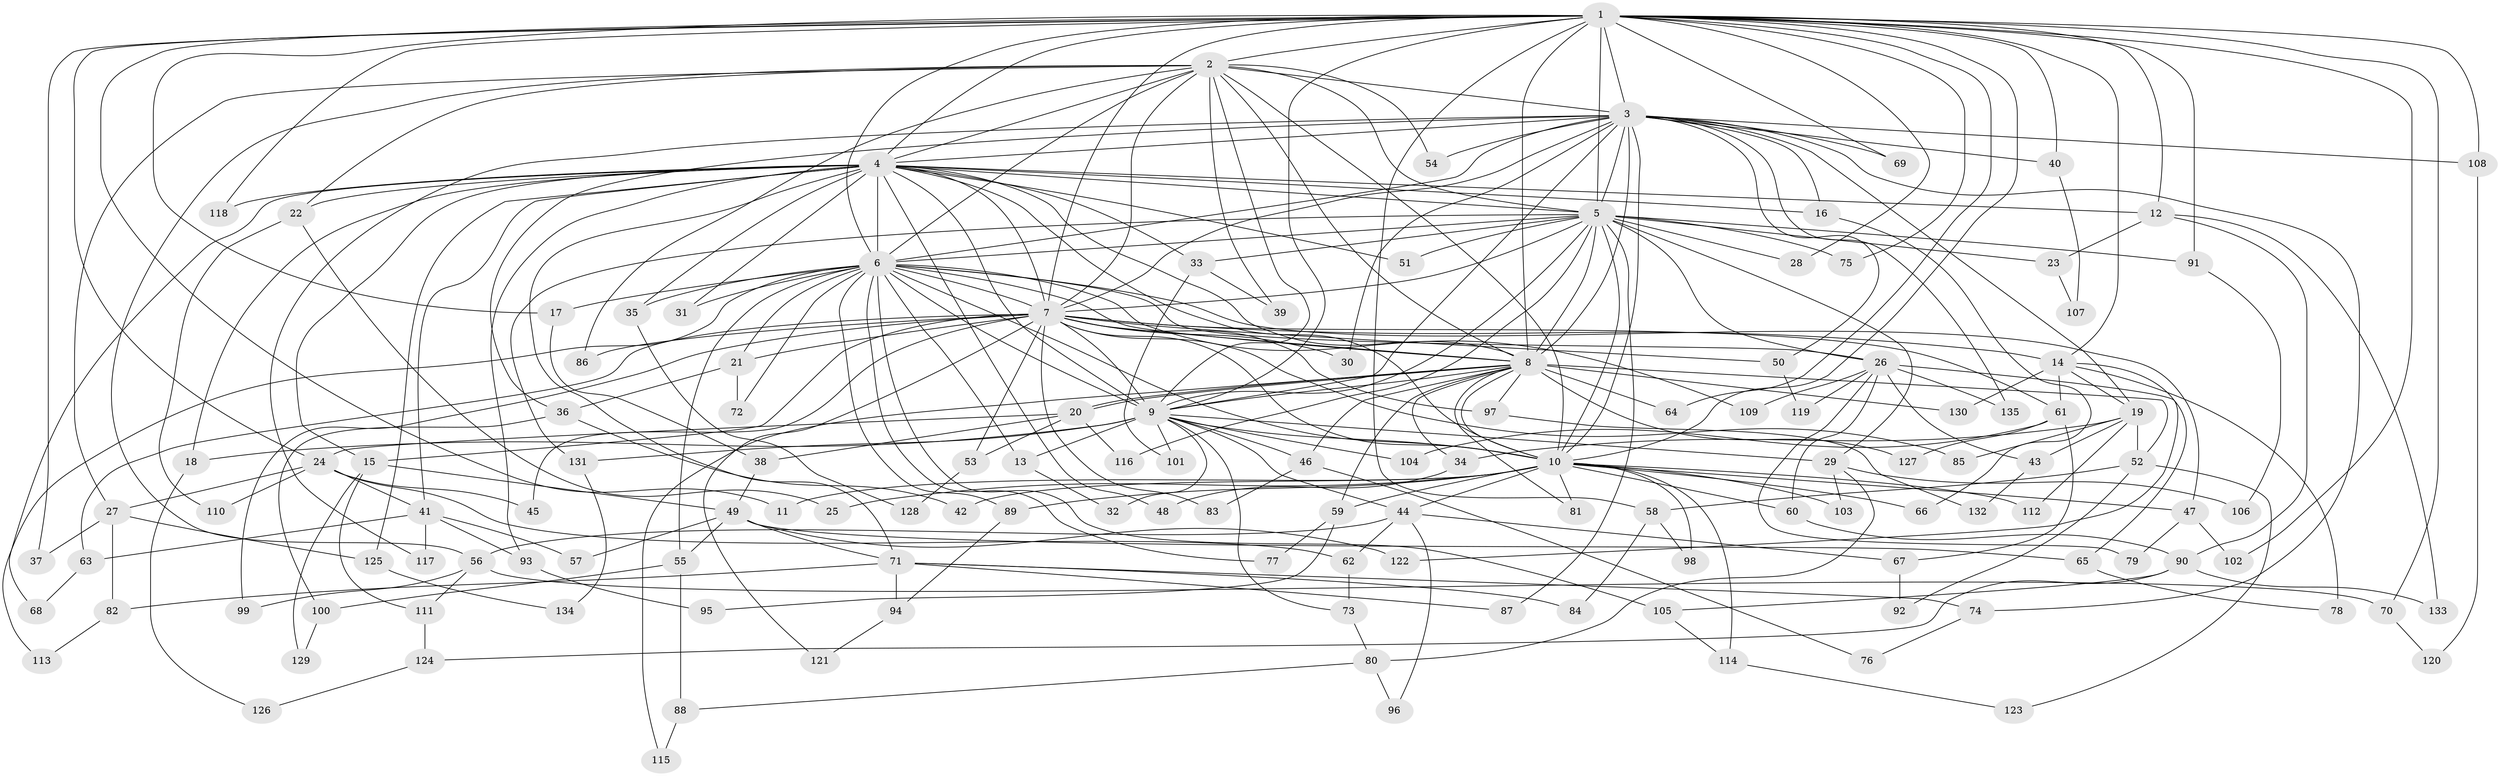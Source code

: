 // coarse degree distribution, {25: 0.020202020202020204, 14: 0.010101010101010102, 23: 0.010101010101010102, 19: 0.010101010101010102, 22: 0.020202020202020204, 24: 0.010101010101010102, 20: 0.010101010101010102, 17: 0.010101010101010102, 2: 0.42424242424242425, 5: 0.06060606060606061, 11: 0.010101010101010102, 6: 0.06060606060606061, 3: 0.21212121212121213, 4: 0.08080808080808081, 7: 0.020202020202020204, 8: 0.020202020202020204, 1: 0.010101010101010102}
// Generated by graph-tools (version 1.1) at 2025/41/03/06/25 10:41:39]
// undirected, 135 vertices, 295 edges
graph export_dot {
graph [start="1"]
  node [color=gray90,style=filled];
  1;
  2;
  3;
  4;
  5;
  6;
  7;
  8;
  9;
  10;
  11;
  12;
  13;
  14;
  15;
  16;
  17;
  18;
  19;
  20;
  21;
  22;
  23;
  24;
  25;
  26;
  27;
  28;
  29;
  30;
  31;
  32;
  33;
  34;
  35;
  36;
  37;
  38;
  39;
  40;
  41;
  42;
  43;
  44;
  45;
  46;
  47;
  48;
  49;
  50;
  51;
  52;
  53;
  54;
  55;
  56;
  57;
  58;
  59;
  60;
  61;
  62;
  63;
  64;
  65;
  66;
  67;
  68;
  69;
  70;
  71;
  72;
  73;
  74;
  75;
  76;
  77;
  78;
  79;
  80;
  81;
  82;
  83;
  84;
  85;
  86;
  87;
  88;
  89;
  90;
  91;
  92;
  93;
  94;
  95;
  96;
  97;
  98;
  99;
  100;
  101;
  102;
  103;
  104;
  105;
  106;
  107;
  108;
  109;
  110;
  111;
  112;
  113;
  114;
  115;
  116;
  117;
  118;
  119;
  120;
  121;
  122;
  123;
  124;
  125;
  126;
  127;
  128;
  129;
  130;
  131;
  132;
  133;
  134;
  135;
  1 -- 2;
  1 -- 3;
  1 -- 4;
  1 -- 5;
  1 -- 6;
  1 -- 7;
  1 -- 8;
  1 -- 9;
  1 -- 10;
  1 -- 11;
  1 -- 12;
  1 -- 14;
  1 -- 17;
  1 -- 24;
  1 -- 28;
  1 -- 37;
  1 -- 40;
  1 -- 58;
  1 -- 64;
  1 -- 69;
  1 -- 70;
  1 -- 75;
  1 -- 91;
  1 -- 102;
  1 -- 108;
  1 -- 118;
  2 -- 3;
  2 -- 4;
  2 -- 5;
  2 -- 6;
  2 -- 7;
  2 -- 8;
  2 -- 9;
  2 -- 10;
  2 -- 22;
  2 -- 27;
  2 -- 39;
  2 -- 54;
  2 -- 56;
  2 -- 86;
  3 -- 4;
  3 -- 5;
  3 -- 6;
  3 -- 7;
  3 -- 8;
  3 -- 9;
  3 -- 10;
  3 -- 16;
  3 -- 19;
  3 -- 30;
  3 -- 36;
  3 -- 40;
  3 -- 50;
  3 -- 54;
  3 -- 69;
  3 -- 74;
  3 -- 108;
  3 -- 117;
  3 -- 135;
  4 -- 5;
  4 -- 6;
  4 -- 7;
  4 -- 8;
  4 -- 9;
  4 -- 10;
  4 -- 12;
  4 -- 15;
  4 -- 16;
  4 -- 18;
  4 -- 22;
  4 -- 31;
  4 -- 33;
  4 -- 35;
  4 -- 41;
  4 -- 48;
  4 -- 51;
  4 -- 68;
  4 -- 71;
  4 -- 93;
  4 -- 118;
  4 -- 125;
  5 -- 6;
  5 -- 7;
  5 -- 8;
  5 -- 9;
  5 -- 10;
  5 -- 23;
  5 -- 26;
  5 -- 28;
  5 -- 29;
  5 -- 33;
  5 -- 51;
  5 -- 75;
  5 -- 87;
  5 -- 91;
  5 -- 116;
  5 -- 131;
  6 -- 7;
  6 -- 8;
  6 -- 9;
  6 -- 10;
  6 -- 13;
  6 -- 17;
  6 -- 21;
  6 -- 26;
  6 -- 31;
  6 -- 35;
  6 -- 47;
  6 -- 55;
  6 -- 72;
  6 -- 77;
  6 -- 89;
  6 -- 105;
  6 -- 109;
  6 -- 113;
  7 -- 8;
  7 -- 9;
  7 -- 10;
  7 -- 14;
  7 -- 15;
  7 -- 21;
  7 -- 30;
  7 -- 45;
  7 -- 50;
  7 -- 53;
  7 -- 61;
  7 -- 63;
  7 -- 83;
  7 -- 85;
  7 -- 86;
  7 -- 97;
  7 -- 99;
  7 -- 121;
  8 -- 9;
  8 -- 10;
  8 -- 20;
  8 -- 20;
  8 -- 34;
  8 -- 46;
  8 -- 52;
  8 -- 59;
  8 -- 64;
  8 -- 81;
  8 -- 97;
  8 -- 115;
  8 -- 127;
  8 -- 130;
  9 -- 10;
  9 -- 13;
  9 -- 18;
  9 -- 29;
  9 -- 32;
  9 -- 44;
  9 -- 46;
  9 -- 73;
  9 -- 101;
  9 -- 104;
  9 -- 131;
  10 -- 11;
  10 -- 25;
  10 -- 42;
  10 -- 44;
  10 -- 47;
  10 -- 59;
  10 -- 60;
  10 -- 66;
  10 -- 81;
  10 -- 89;
  10 -- 98;
  10 -- 103;
  10 -- 112;
  10 -- 114;
  12 -- 23;
  12 -- 90;
  12 -- 133;
  13 -- 32;
  14 -- 19;
  14 -- 61;
  14 -- 78;
  14 -- 122;
  14 -- 130;
  15 -- 49;
  15 -- 111;
  15 -- 129;
  16 -- 66;
  17 -- 38;
  18 -- 126;
  19 -- 34;
  19 -- 43;
  19 -- 52;
  19 -- 85;
  19 -- 112;
  20 -- 24;
  20 -- 38;
  20 -- 53;
  20 -- 116;
  21 -- 36;
  21 -- 72;
  22 -- 25;
  22 -- 110;
  23 -- 107;
  24 -- 27;
  24 -- 41;
  24 -- 45;
  24 -- 62;
  24 -- 110;
  26 -- 43;
  26 -- 60;
  26 -- 65;
  26 -- 79;
  26 -- 109;
  26 -- 119;
  26 -- 135;
  27 -- 37;
  27 -- 82;
  27 -- 125;
  29 -- 80;
  29 -- 103;
  29 -- 106;
  33 -- 39;
  33 -- 101;
  34 -- 48;
  35 -- 128;
  36 -- 42;
  36 -- 100;
  38 -- 49;
  40 -- 107;
  41 -- 57;
  41 -- 63;
  41 -- 93;
  41 -- 117;
  43 -- 132;
  44 -- 56;
  44 -- 62;
  44 -- 67;
  44 -- 96;
  46 -- 76;
  46 -- 83;
  47 -- 79;
  47 -- 102;
  49 -- 55;
  49 -- 57;
  49 -- 65;
  49 -- 71;
  49 -- 122;
  50 -- 119;
  52 -- 58;
  52 -- 92;
  52 -- 123;
  53 -- 128;
  55 -- 88;
  55 -- 100;
  56 -- 70;
  56 -- 99;
  56 -- 111;
  58 -- 84;
  58 -- 98;
  59 -- 77;
  59 -- 95;
  60 -- 90;
  61 -- 67;
  61 -- 104;
  61 -- 127;
  62 -- 73;
  63 -- 68;
  65 -- 78;
  67 -- 92;
  70 -- 120;
  71 -- 74;
  71 -- 82;
  71 -- 84;
  71 -- 87;
  71 -- 94;
  73 -- 80;
  74 -- 76;
  80 -- 88;
  80 -- 96;
  82 -- 113;
  88 -- 115;
  89 -- 94;
  90 -- 105;
  90 -- 124;
  90 -- 133;
  91 -- 106;
  93 -- 95;
  94 -- 121;
  97 -- 132;
  100 -- 129;
  105 -- 114;
  108 -- 120;
  111 -- 124;
  114 -- 123;
  124 -- 126;
  125 -- 134;
  131 -- 134;
}
